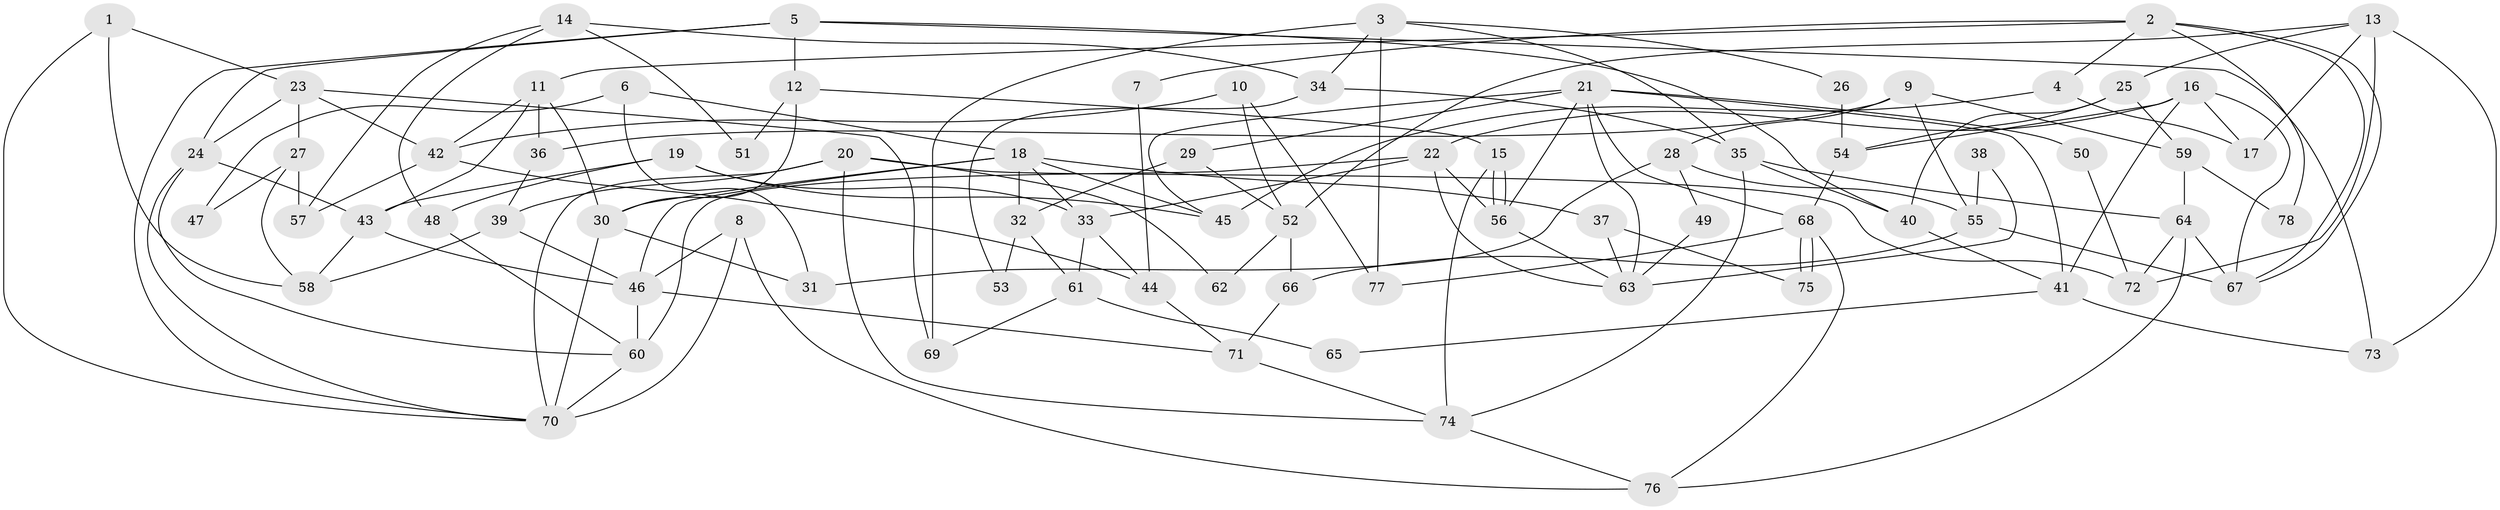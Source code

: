 // Generated by graph-tools (version 1.1) at 2025/51/03/09/25 04:51:32]
// undirected, 78 vertices, 156 edges
graph export_dot {
graph [start="1"]
  node [color=gray90,style=filled];
  1;
  2;
  3;
  4;
  5;
  6;
  7;
  8;
  9;
  10;
  11;
  12;
  13;
  14;
  15;
  16;
  17;
  18;
  19;
  20;
  21;
  22;
  23;
  24;
  25;
  26;
  27;
  28;
  29;
  30;
  31;
  32;
  33;
  34;
  35;
  36;
  37;
  38;
  39;
  40;
  41;
  42;
  43;
  44;
  45;
  46;
  47;
  48;
  49;
  50;
  51;
  52;
  53;
  54;
  55;
  56;
  57;
  58;
  59;
  60;
  61;
  62;
  63;
  64;
  65;
  66;
  67;
  68;
  69;
  70;
  71;
  72;
  73;
  74;
  75;
  76;
  77;
  78;
  1 -- 58;
  1 -- 70;
  1 -- 23;
  2 -- 67;
  2 -- 67;
  2 -- 4;
  2 -- 7;
  2 -- 11;
  2 -- 78;
  3 -- 34;
  3 -- 69;
  3 -- 26;
  3 -- 35;
  3 -- 77;
  4 -- 17;
  4 -- 45;
  5 -- 40;
  5 -- 70;
  5 -- 12;
  5 -- 24;
  5 -- 73;
  6 -- 31;
  6 -- 18;
  6 -- 47;
  7 -- 44;
  8 -- 70;
  8 -- 76;
  8 -- 46;
  9 -- 59;
  9 -- 36;
  9 -- 28;
  9 -- 55;
  10 -- 77;
  10 -- 42;
  10 -- 52;
  11 -- 43;
  11 -- 30;
  11 -- 36;
  11 -- 42;
  12 -- 30;
  12 -- 15;
  12 -- 51;
  13 -- 52;
  13 -- 72;
  13 -- 17;
  13 -- 25;
  13 -- 73;
  14 -- 48;
  14 -- 57;
  14 -- 34;
  14 -- 51;
  15 -- 56;
  15 -- 56;
  15 -- 74;
  16 -- 54;
  16 -- 22;
  16 -- 17;
  16 -- 41;
  16 -- 67;
  18 -- 33;
  18 -- 46;
  18 -- 30;
  18 -- 32;
  18 -- 37;
  18 -- 45;
  19 -- 45;
  19 -- 33;
  19 -- 43;
  19 -- 48;
  20 -- 74;
  20 -- 70;
  20 -- 39;
  20 -- 62;
  20 -- 72;
  21 -- 63;
  21 -- 41;
  21 -- 29;
  21 -- 45;
  21 -- 50;
  21 -- 56;
  21 -- 68;
  22 -- 56;
  22 -- 60;
  22 -- 33;
  22 -- 63;
  23 -- 24;
  23 -- 27;
  23 -- 42;
  23 -- 69;
  24 -- 43;
  24 -- 60;
  24 -- 70;
  25 -- 40;
  25 -- 54;
  25 -- 59;
  26 -- 54;
  27 -- 58;
  27 -- 47;
  27 -- 57;
  28 -- 55;
  28 -- 31;
  28 -- 49;
  29 -- 52;
  29 -- 32;
  30 -- 31;
  30 -- 70;
  32 -- 53;
  32 -- 61;
  33 -- 44;
  33 -- 61;
  34 -- 35;
  34 -- 53;
  35 -- 74;
  35 -- 40;
  35 -- 64;
  36 -- 39;
  37 -- 63;
  37 -- 75;
  38 -- 63;
  38 -- 55;
  39 -- 46;
  39 -- 58;
  40 -- 41;
  41 -- 73;
  41 -- 65;
  42 -- 44;
  42 -- 57;
  43 -- 46;
  43 -- 58;
  44 -- 71;
  46 -- 60;
  46 -- 71;
  48 -- 60;
  49 -- 63;
  50 -- 72;
  52 -- 66;
  52 -- 62;
  54 -- 68;
  55 -- 67;
  55 -- 66;
  56 -- 63;
  59 -- 64;
  59 -- 78;
  60 -- 70;
  61 -- 65;
  61 -- 69;
  64 -- 67;
  64 -- 72;
  64 -- 76;
  66 -- 71;
  68 -- 75;
  68 -- 75;
  68 -- 76;
  68 -- 77;
  71 -- 74;
  74 -- 76;
}
